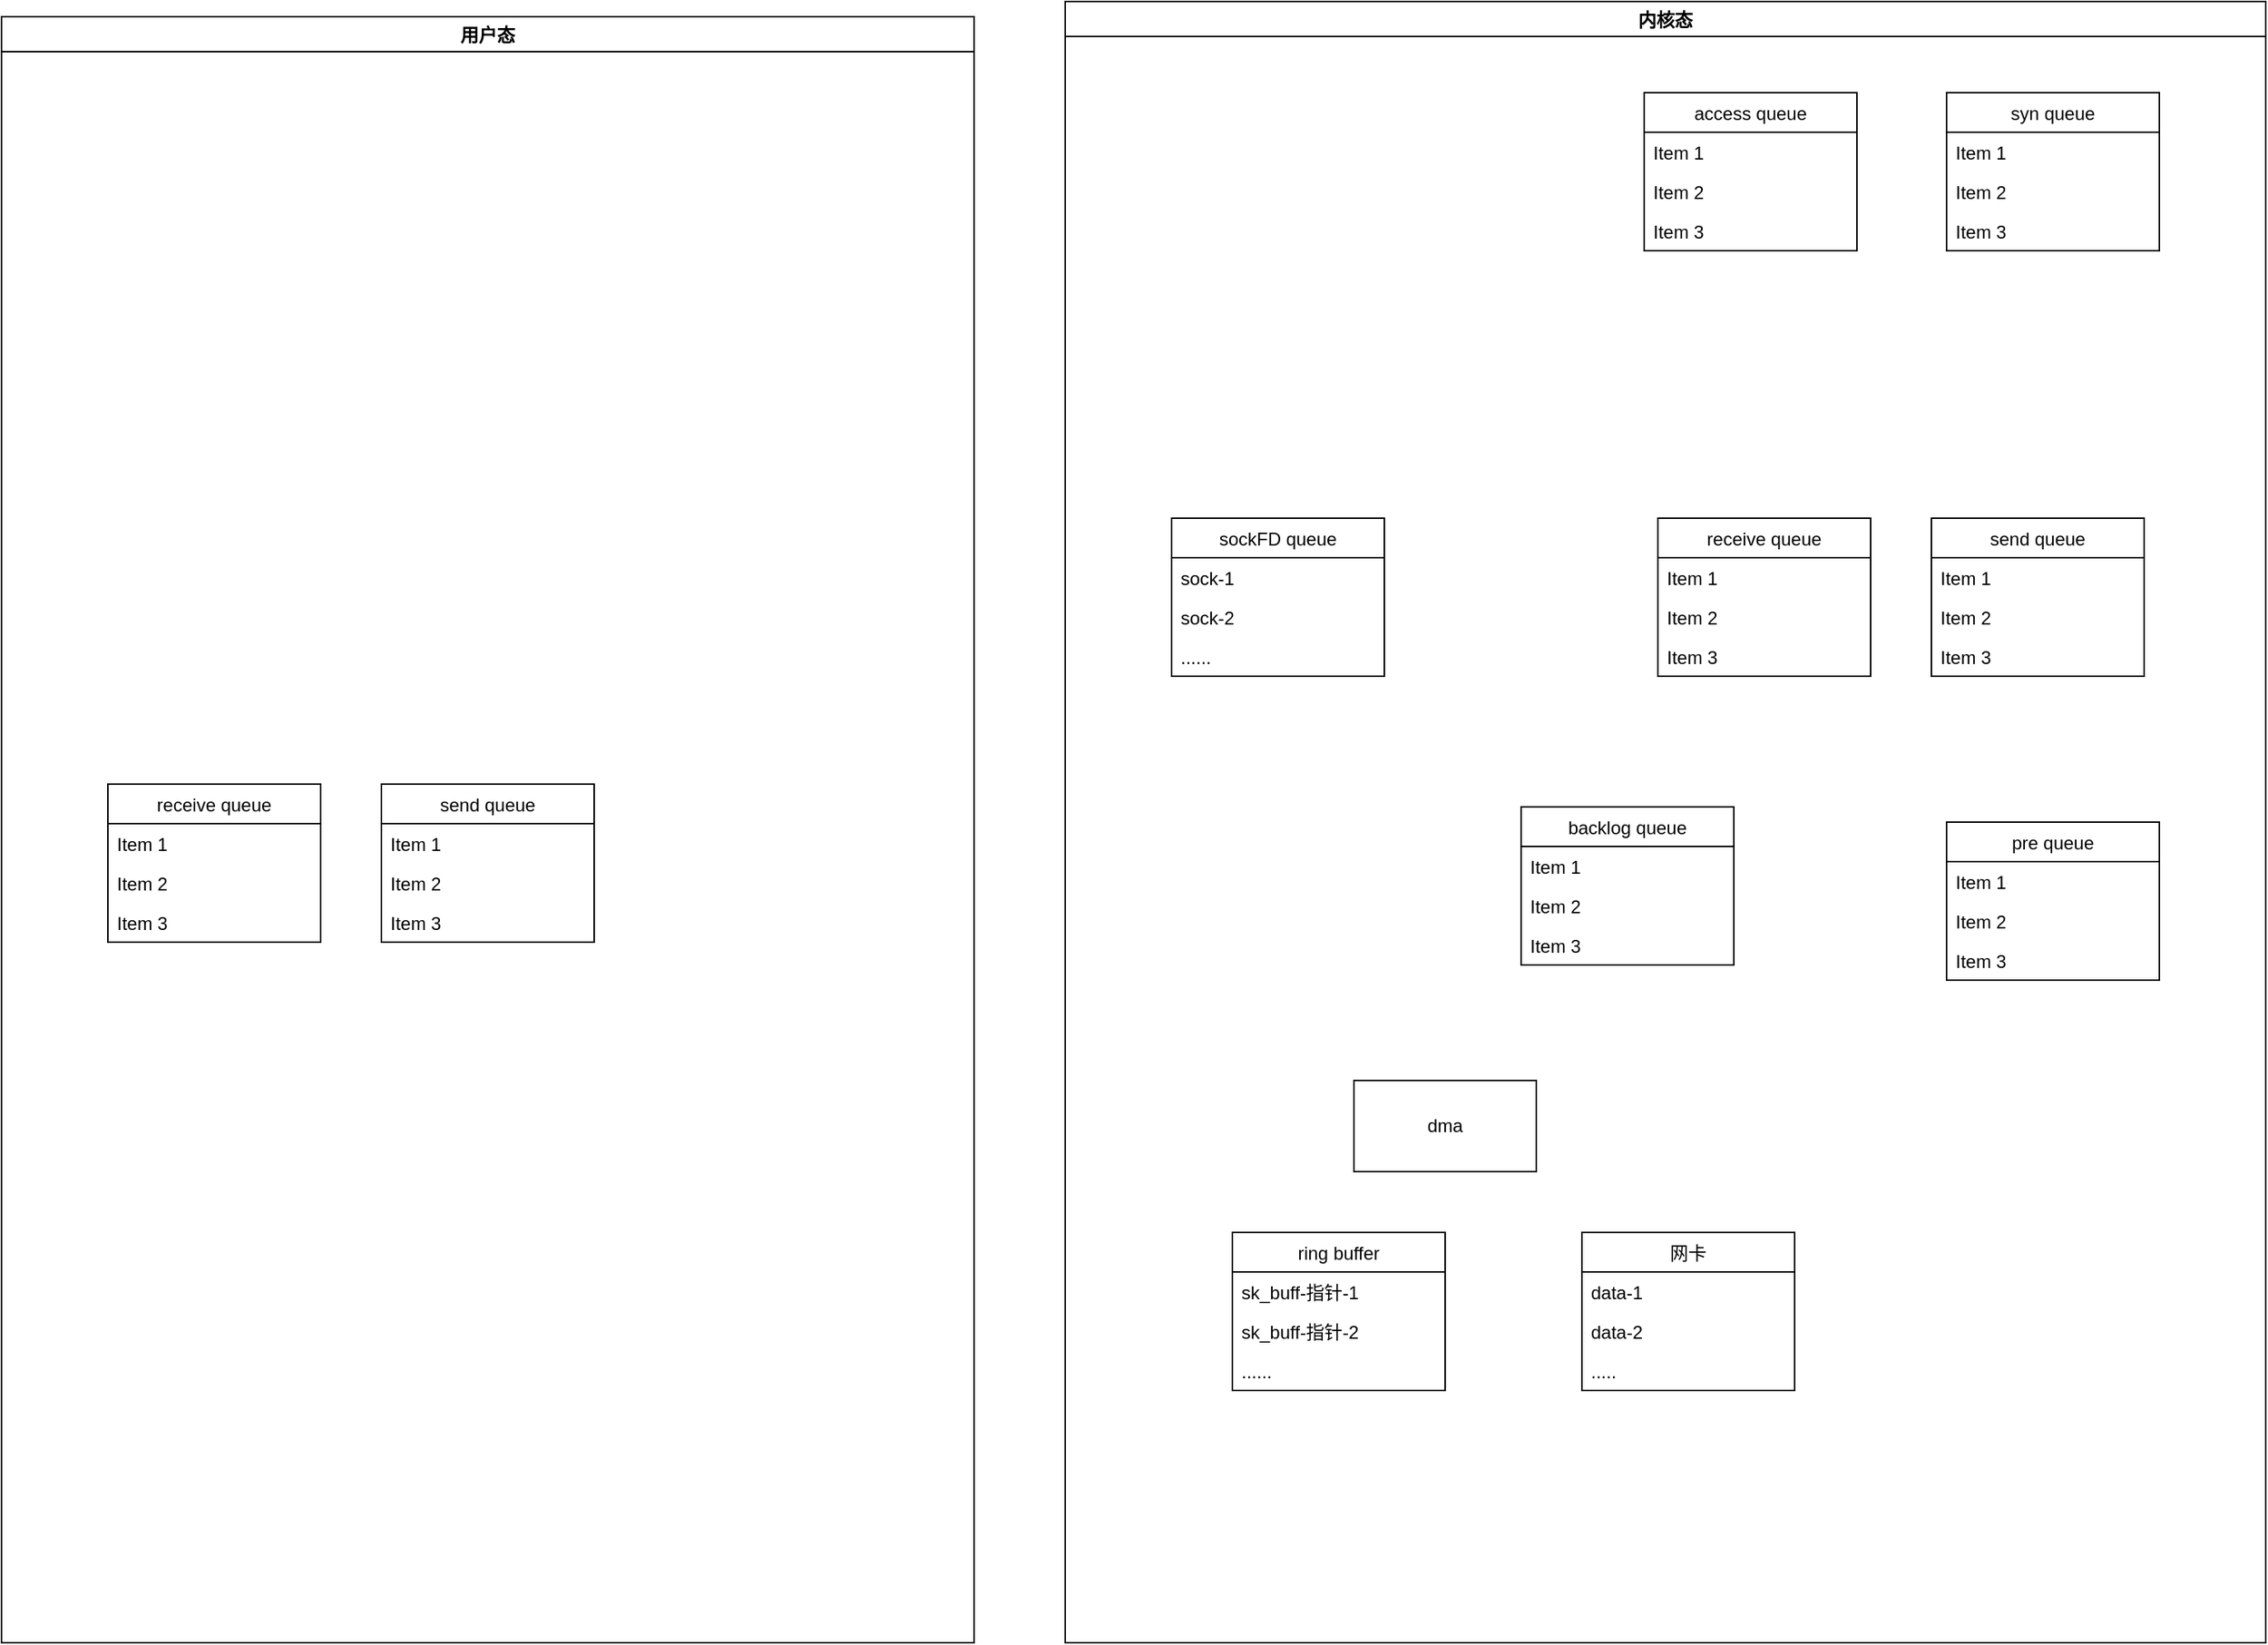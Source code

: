 <mxfile version="14.6.10" type="github">
  <diagram id="uX-Zt4zADZlC-fRpTF9n" name="Page-1">
    <mxGraphModel dx="2066" dy="1007" grid="1" gridSize="10" guides="1" tooltips="1" connect="1" arrows="1" fold="1" page="1" pageScale="1" pageWidth="827" pageHeight="1169" math="0" shadow="0">
      <root>
        <mxCell id="0" />
        <mxCell id="1" parent="0" />
        <mxCell id="-xEq3xmpEfC_BoTtB63_-9" value="receive queue" style="swimlane;fontStyle=0;childLayout=stackLayout;horizontal=1;startSize=26;fillColor=none;horizontalStack=0;resizeParent=1;resizeParentMax=0;resizeLast=0;collapsible=1;marginBottom=0;" vertex="1" parent="1">
          <mxGeometry x="160" y="585" width="140" height="104" as="geometry" />
        </mxCell>
        <mxCell id="-xEq3xmpEfC_BoTtB63_-10" value="Item 1" style="text;strokeColor=none;fillColor=none;align=left;verticalAlign=top;spacingLeft=4;spacingRight=4;overflow=hidden;rotatable=0;points=[[0,0.5],[1,0.5]];portConstraint=eastwest;" vertex="1" parent="-xEq3xmpEfC_BoTtB63_-9">
          <mxGeometry y="26" width="140" height="26" as="geometry" />
        </mxCell>
        <mxCell id="-xEq3xmpEfC_BoTtB63_-11" value="Item 2" style="text;strokeColor=none;fillColor=none;align=left;verticalAlign=top;spacingLeft=4;spacingRight=4;overflow=hidden;rotatable=0;points=[[0,0.5],[1,0.5]];portConstraint=eastwest;" vertex="1" parent="-xEq3xmpEfC_BoTtB63_-9">
          <mxGeometry y="52" width="140" height="26" as="geometry" />
        </mxCell>
        <mxCell id="-xEq3xmpEfC_BoTtB63_-12" value="Item 3" style="text;strokeColor=none;fillColor=none;align=left;verticalAlign=top;spacingLeft=4;spacingRight=4;overflow=hidden;rotatable=0;points=[[0,0.5],[1,0.5]];portConstraint=eastwest;" vertex="1" parent="-xEq3xmpEfC_BoTtB63_-9">
          <mxGeometry y="78" width="140" height="26" as="geometry" />
        </mxCell>
        <mxCell id="-xEq3xmpEfC_BoTtB63_-13" value="send queue" style="swimlane;fontStyle=0;childLayout=stackLayout;horizontal=1;startSize=26;fillColor=none;horizontalStack=0;resizeParent=1;resizeParentMax=0;resizeLast=0;collapsible=1;marginBottom=0;" vertex="1" parent="1">
          <mxGeometry x="340" y="585" width="140" height="104" as="geometry" />
        </mxCell>
        <mxCell id="-xEq3xmpEfC_BoTtB63_-14" value="Item 1" style="text;strokeColor=none;fillColor=none;align=left;verticalAlign=top;spacingLeft=4;spacingRight=4;overflow=hidden;rotatable=0;points=[[0,0.5],[1,0.5]];portConstraint=eastwest;" vertex="1" parent="-xEq3xmpEfC_BoTtB63_-13">
          <mxGeometry y="26" width="140" height="26" as="geometry" />
        </mxCell>
        <mxCell id="-xEq3xmpEfC_BoTtB63_-15" value="Item 2" style="text;strokeColor=none;fillColor=none;align=left;verticalAlign=top;spacingLeft=4;spacingRight=4;overflow=hidden;rotatable=0;points=[[0,0.5],[1,0.5]];portConstraint=eastwest;" vertex="1" parent="-xEq3xmpEfC_BoTtB63_-13">
          <mxGeometry y="52" width="140" height="26" as="geometry" />
        </mxCell>
        <mxCell id="-xEq3xmpEfC_BoTtB63_-16" value="Item 3" style="text;strokeColor=none;fillColor=none;align=left;verticalAlign=top;spacingLeft=4;spacingRight=4;overflow=hidden;rotatable=0;points=[[0,0.5],[1,0.5]];portConstraint=eastwest;" vertex="1" parent="-xEq3xmpEfC_BoTtB63_-13">
          <mxGeometry y="78" width="140" height="26" as="geometry" />
        </mxCell>
        <mxCell id="-xEq3xmpEfC_BoTtB63_-34" value="内核态" style="swimlane;" vertex="1" parent="1">
          <mxGeometry x="790" y="70" width="790" height="1080" as="geometry" />
        </mxCell>
        <mxCell id="-xEq3xmpEfC_BoTtB63_-1" value="access queue" style="swimlane;fontStyle=0;childLayout=stackLayout;horizontal=1;startSize=26;fillColor=none;horizontalStack=0;resizeParent=1;resizeParentMax=0;resizeLast=0;collapsible=1;marginBottom=0;" vertex="1" parent="-xEq3xmpEfC_BoTtB63_-34">
          <mxGeometry x="381" y="60" width="140" height="104" as="geometry" />
        </mxCell>
        <mxCell id="-xEq3xmpEfC_BoTtB63_-2" value="Item 1" style="text;strokeColor=none;fillColor=none;align=left;verticalAlign=top;spacingLeft=4;spacingRight=4;overflow=hidden;rotatable=0;points=[[0,0.5],[1,0.5]];portConstraint=eastwest;" vertex="1" parent="-xEq3xmpEfC_BoTtB63_-1">
          <mxGeometry y="26" width="140" height="26" as="geometry" />
        </mxCell>
        <mxCell id="-xEq3xmpEfC_BoTtB63_-3" value="Item 2" style="text;strokeColor=none;fillColor=none;align=left;verticalAlign=top;spacingLeft=4;spacingRight=4;overflow=hidden;rotatable=0;points=[[0,0.5],[1,0.5]];portConstraint=eastwest;" vertex="1" parent="-xEq3xmpEfC_BoTtB63_-1">
          <mxGeometry y="52" width="140" height="26" as="geometry" />
        </mxCell>
        <mxCell id="-xEq3xmpEfC_BoTtB63_-4" value="Item 3" style="text;strokeColor=none;fillColor=none;align=left;verticalAlign=top;spacingLeft=4;spacingRight=4;overflow=hidden;rotatable=0;points=[[0,0.5],[1,0.5]];portConstraint=eastwest;" vertex="1" parent="-xEq3xmpEfC_BoTtB63_-1">
          <mxGeometry y="78" width="140" height="26" as="geometry" />
        </mxCell>
        <mxCell id="-xEq3xmpEfC_BoTtB63_-5" value="syn queue" style="swimlane;fontStyle=0;childLayout=stackLayout;horizontal=1;startSize=26;fillColor=none;horizontalStack=0;resizeParent=1;resizeParentMax=0;resizeLast=0;collapsible=1;marginBottom=0;" vertex="1" parent="-xEq3xmpEfC_BoTtB63_-34">
          <mxGeometry x="580" y="60" width="140" height="104" as="geometry" />
        </mxCell>
        <mxCell id="-xEq3xmpEfC_BoTtB63_-6" value="Item 1" style="text;strokeColor=none;fillColor=none;align=left;verticalAlign=top;spacingLeft=4;spacingRight=4;overflow=hidden;rotatable=0;points=[[0,0.5],[1,0.5]];portConstraint=eastwest;" vertex="1" parent="-xEq3xmpEfC_BoTtB63_-5">
          <mxGeometry y="26" width="140" height="26" as="geometry" />
        </mxCell>
        <mxCell id="-xEq3xmpEfC_BoTtB63_-7" value="Item 2" style="text;strokeColor=none;fillColor=none;align=left;verticalAlign=top;spacingLeft=4;spacingRight=4;overflow=hidden;rotatable=0;points=[[0,0.5],[1,0.5]];portConstraint=eastwest;" vertex="1" parent="-xEq3xmpEfC_BoTtB63_-5">
          <mxGeometry y="52" width="140" height="26" as="geometry" />
        </mxCell>
        <mxCell id="-xEq3xmpEfC_BoTtB63_-8" value="Item 3" style="text;strokeColor=none;fillColor=none;align=left;verticalAlign=top;spacingLeft=4;spacingRight=4;overflow=hidden;rotatable=0;points=[[0,0.5],[1,0.5]];portConstraint=eastwest;" vertex="1" parent="-xEq3xmpEfC_BoTtB63_-5">
          <mxGeometry y="78" width="140" height="26" as="geometry" />
        </mxCell>
        <mxCell id="-xEq3xmpEfC_BoTtB63_-35" value="receive queue" style="swimlane;fontStyle=0;childLayout=stackLayout;horizontal=1;startSize=26;fillColor=none;horizontalStack=0;resizeParent=1;resizeParentMax=0;resizeLast=0;collapsible=1;marginBottom=0;" vertex="1" parent="-xEq3xmpEfC_BoTtB63_-34">
          <mxGeometry x="390" y="340" width="140" height="104" as="geometry" />
        </mxCell>
        <mxCell id="-xEq3xmpEfC_BoTtB63_-36" value="Item 1" style="text;strokeColor=none;fillColor=none;align=left;verticalAlign=top;spacingLeft=4;spacingRight=4;overflow=hidden;rotatable=0;points=[[0,0.5],[1,0.5]];portConstraint=eastwest;" vertex="1" parent="-xEq3xmpEfC_BoTtB63_-35">
          <mxGeometry y="26" width="140" height="26" as="geometry" />
        </mxCell>
        <mxCell id="-xEq3xmpEfC_BoTtB63_-37" value="Item 2" style="text;strokeColor=none;fillColor=none;align=left;verticalAlign=top;spacingLeft=4;spacingRight=4;overflow=hidden;rotatable=0;points=[[0,0.5],[1,0.5]];portConstraint=eastwest;" vertex="1" parent="-xEq3xmpEfC_BoTtB63_-35">
          <mxGeometry y="52" width="140" height="26" as="geometry" />
        </mxCell>
        <mxCell id="-xEq3xmpEfC_BoTtB63_-38" value="Item 3" style="text;strokeColor=none;fillColor=none;align=left;verticalAlign=top;spacingLeft=4;spacingRight=4;overflow=hidden;rotatable=0;points=[[0,0.5],[1,0.5]];portConstraint=eastwest;" vertex="1" parent="-xEq3xmpEfC_BoTtB63_-35">
          <mxGeometry y="78" width="140" height="26" as="geometry" />
        </mxCell>
        <mxCell id="-xEq3xmpEfC_BoTtB63_-39" value="send queue" style="swimlane;fontStyle=0;childLayout=stackLayout;horizontal=1;startSize=26;fillColor=none;horizontalStack=0;resizeParent=1;resizeParentMax=0;resizeLast=0;collapsible=1;marginBottom=0;" vertex="1" parent="-xEq3xmpEfC_BoTtB63_-34">
          <mxGeometry x="570" y="340" width="140" height="104" as="geometry" />
        </mxCell>
        <mxCell id="-xEq3xmpEfC_BoTtB63_-40" value="Item 1" style="text;strokeColor=none;fillColor=none;align=left;verticalAlign=top;spacingLeft=4;spacingRight=4;overflow=hidden;rotatable=0;points=[[0,0.5],[1,0.5]];portConstraint=eastwest;" vertex="1" parent="-xEq3xmpEfC_BoTtB63_-39">
          <mxGeometry y="26" width="140" height="26" as="geometry" />
        </mxCell>
        <mxCell id="-xEq3xmpEfC_BoTtB63_-41" value="Item 2" style="text;strokeColor=none;fillColor=none;align=left;verticalAlign=top;spacingLeft=4;spacingRight=4;overflow=hidden;rotatable=0;points=[[0,0.5],[1,0.5]];portConstraint=eastwest;" vertex="1" parent="-xEq3xmpEfC_BoTtB63_-39">
          <mxGeometry y="52" width="140" height="26" as="geometry" />
        </mxCell>
        <mxCell id="-xEq3xmpEfC_BoTtB63_-42" value="Item 3" style="text;strokeColor=none;fillColor=none;align=left;verticalAlign=top;spacingLeft=4;spacingRight=4;overflow=hidden;rotatable=0;points=[[0,0.5],[1,0.5]];portConstraint=eastwest;" vertex="1" parent="-xEq3xmpEfC_BoTtB63_-39">
          <mxGeometry y="78" width="140" height="26" as="geometry" />
        </mxCell>
        <mxCell id="-xEq3xmpEfC_BoTtB63_-21" value="pre queue" style="swimlane;fontStyle=0;childLayout=stackLayout;horizontal=1;startSize=26;fillColor=none;horizontalStack=0;resizeParent=1;resizeParentMax=0;resizeLast=0;collapsible=1;marginBottom=0;" vertex="1" parent="-xEq3xmpEfC_BoTtB63_-34">
          <mxGeometry x="580" y="540" width="140" height="104" as="geometry" />
        </mxCell>
        <mxCell id="-xEq3xmpEfC_BoTtB63_-22" value="Item 1" style="text;strokeColor=none;fillColor=none;align=left;verticalAlign=top;spacingLeft=4;spacingRight=4;overflow=hidden;rotatable=0;points=[[0,0.5],[1,0.5]];portConstraint=eastwest;" vertex="1" parent="-xEq3xmpEfC_BoTtB63_-21">
          <mxGeometry y="26" width="140" height="26" as="geometry" />
        </mxCell>
        <mxCell id="-xEq3xmpEfC_BoTtB63_-23" value="Item 2" style="text;strokeColor=none;fillColor=none;align=left;verticalAlign=top;spacingLeft=4;spacingRight=4;overflow=hidden;rotatable=0;points=[[0,0.5],[1,0.5]];portConstraint=eastwest;" vertex="1" parent="-xEq3xmpEfC_BoTtB63_-21">
          <mxGeometry y="52" width="140" height="26" as="geometry" />
        </mxCell>
        <mxCell id="-xEq3xmpEfC_BoTtB63_-24" value="Item 3" style="text;strokeColor=none;fillColor=none;align=left;verticalAlign=top;spacingLeft=4;spacingRight=4;overflow=hidden;rotatable=0;points=[[0,0.5],[1,0.5]];portConstraint=eastwest;" vertex="1" parent="-xEq3xmpEfC_BoTtB63_-21">
          <mxGeometry y="78" width="140" height="26" as="geometry" />
        </mxCell>
        <mxCell id="-xEq3xmpEfC_BoTtB63_-17" value="backlog queue" style="swimlane;fontStyle=0;childLayout=stackLayout;horizontal=1;startSize=26;fillColor=none;horizontalStack=0;resizeParent=1;resizeParentMax=0;resizeLast=0;collapsible=1;marginBottom=0;" vertex="1" parent="-xEq3xmpEfC_BoTtB63_-34">
          <mxGeometry x="300" y="530" width="140" height="104" as="geometry" />
        </mxCell>
        <mxCell id="-xEq3xmpEfC_BoTtB63_-18" value="Item 1" style="text;strokeColor=none;fillColor=none;align=left;verticalAlign=top;spacingLeft=4;spacingRight=4;overflow=hidden;rotatable=0;points=[[0,0.5],[1,0.5]];portConstraint=eastwest;" vertex="1" parent="-xEq3xmpEfC_BoTtB63_-17">
          <mxGeometry y="26" width="140" height="26" as="geometry" />
        </mxCell>
        <mxCell id="-xEq3xmpEfC_BoTtB63_-19" value="Item 2" style="text;strokeColor=none;fillColor=none;align=left;verticalAlign=top;spacingLeft=4;spacingRight=4;overflow=hidden;rotatable=0;points=[[0,0.5],[1,0.5]];portConstraint=eastwest;" vertex="1" parent="-xEq3xmpEfC_BoTtB63_-17">
          <mxGeometry y="52" width="140" height="26" as="geometry" />
        </mxCell>
        <mxCell id="-xEq3xmpEfC_BoTtB63_-20" value="Item 3" style="text;strokeColor=none;fillColor=none;align=left;verticalAlign=top;spacingLeft=4;spacingRight=4;overflow=hidden;rotatable=0;points=[[0,0.5],[1,0.5]];portConstraint=eastwest;" vertex="1" parent="-xEq3xmpEfC_BoTtB63_-17">
          <mxGeometry y="78" width="140" height="26" as="geometry" />
        </mxCell>
        <mxCell id="-xEq3xmpEfC_BoTtB63_-33" value="dma" style="rounded=0;whiteSpace=wrap;html=1;" vertex="1" parent="-xEq3xmpEfC_BoTtB63_-34">
          <mxGeometry x="190" y="710" width="120" height="60" as="geometry" />
        </mxCell>
        <mxCell id="-xEq3xmpEfC_BoTtB63_-25" value="ring buffer" style="swimlane;fontStyle=0;childLayout=stackLayout;horizontal=1;startSize=26;fillColor=none;horizontalStack=0;resizeParent=1;resizeParentMax=0;resizeLast=0;collapsible=1;marginBottom=0;" vertex="1" parent="-xEq3xmpEfC_BoTtB63_-34">
          <mxGeometry x="110" y="810" width="140" height="104" as="geometry" />
        </mxCell>
        <mxCell id="-xEq3xmpEfC_BoTtB63_-26" value="sk_buff-指针-1" style="text;strokeColor=none;fillColor=none;align=left;verticalAlign=top;spacingLeft=4;spacingRight=4;overflow=hidden;rotatable=0;points=[[0,0.5],[1,0.5]];portConstraint=eastwest;" vertex="1" parent="-xEq3xmpEfC_BoTtB63_-25">
          <mxGeometry y="26" width="140" height="26" as="geometry" />
        </mxCell>
        <mxCell id="-xEq3xmpEfC_BoTtB63_-27" value="sk_buff-指针-2" style="text;strokeColor=none;fillColor=none;align=left;verticalAlign=top;spacingLeft=4;spacingRight=4;overflow=hidden;rotatable=0;points=[[0,0.5],[1,0.5]];portConstraint=eastwest;" vertex="1" parent="-xEq3xmpEfC_BoTtB63_-25">
          <mxGeometry y="52" width="140" height="26" as="geometry" />
        </mxCell>
        <mxCell id="-xEq3xmpEfC_BoTtB63_-28" value="......" style="text;strokeColor=none;fillColor=none;align=left;verticalAlign=top;spacingLeft=4;spacingRight=4;overflow=hidden;rotatable=0;points=[[0,0.5],[1,0.5]];portConstraint=eastwest;" vertex="1" parent="-xEq3xmpEfC_BoTtB63_-25">
          <mxGeometry y="78" width="140" height="26" as="geometry" />
        </mxCell>
        <mxCell id="-xEq3xmpEfC_BoTtB63_-29" value="网卡" style="swimlane;fontStyle=0;childLayout=stackLayout;horizontal=1;startSize=26;fillColor=none;horizontalStack=0;resizeParent=1;resizeParentMax=0;resizeLast=0;collapsible=1;marginBottom=0;" vertex="1" parent="-xEq3xmpEfC_BoTtB63_-34">
          <mxGeometry x="340" y="810" width="140" height="104" as="geometry" />
        </mxCell>
        <mxCell id="-xEq3xmpEfC_BoTtB63_-30" value="data-1" style="text;strokeColor=none;fillColor=none;align=left;verticalAlign=top;spacingLeft=4;spacingRight=4;overflow=hidden;rotatable=0;points=[[0,0.5],[1,0.5]];portConstraint=eastwest;" vertex="1" parent="-xEq3xmpEfC_BoTtB63_-29">
          <mxGeometry y="26" width="140" height="26" as="geometry" />
        </mxCell>
        <mxCell id="-xEq3xmpEfC_BoTtB63_-31" value="data-2" style="text;strokeColor=none;fillColor=none;align=left;verticalAlign=top;spacingLeft=4;spacingRight=4;overflow=hidden;rotatable=0;points=[[0,0.5],[1,0.5]];portConstraint=eastwest;" vertex="1" parent="-xEq3xmpEfC_BoTtB63_-29">
          <mxGeometry y="52" width="140" height="26" as="geometry" />
        </mxCell>
        <mxCell id="-xEq3xmpEfC_BoTtB63_-32" value="....." style="text;strokeColor=none;fillColor=none;align=left;verticalAlign=top;spacingLeft=4;spacingRight=4;overflow=hidden;rotatable=0;points=[[0,0.5],[1,0.5]];portConstraint=eastwest;" vertex="1" parent="-xEq3xmpEfC_BoTtB63_-29">
          <mxGeometry y="78" width="140" height="26" as="geometry" />
        </mxCell>
        <mxCell id="-xEq3xmpEfC_BoTtB63_-48" value="sockFD queue" style="swimlane;fontStyle=0;childLayout=stackLayout;horizontal=1;startSize=26;fillColor=none;horizontalStack=0;resizeParent=1;resizeParentMax=0;resizeLast=0;collapsible=1;marginBottom=0;" vertex="1" parent="-xEq3xmpEfC_BoTtB63_-34">
          <mxGeometry x="70" y="340" width="140" height="104" as="geometry" />
        </mxCell>
        <mxCell id="-xEq3xmpEfC_BoTtB63_-49" value="sock-1" style="text;strokeColor=none;fillColor=none;align=left;verticalAlign=top;spacingLeft=4;spacingRight=4;overflow=hidden;rotatable=0;points=[[0,0.5],[1,0.5]];portConstraint=eastwest;" vertex="1" parent="-xEq3xmpEfC_BoTtB63_-48">
          <mxGeometry y="26" width="140" height="26" as="geometry" />
        </mxCell>
        <mxCell id="-xEq3xmpEfC_BoTtB63_-50" value="sock-2" style="text;strokeColor=none;fillColor=none;align=left;verticalAlign=top;spacingLeft=4;spacingRight=4;overflow=hidden;rotatable=0;points=[[0,0.5],[1,0.5]];portConstraint=eastwest;" vertex="1" parent="-xEq3xmpEfC_BoTtB63_-48">
          <mxGeometry y="52" width="140" height="26" as="geometry" />
        </mxCell>
        <mxCell id="-xEq3xmpEfC_BoTtB63_-51" value="......" style="text;strokeColor=none;fillColor=none;align=left;verticalAlign=top;spacingLeft=4;spacingRight=4;overflow=hidden;rotatable=0;points=[[0,0.5],[1,0.5]];portConstraint=eastwest;" vertex="1" parent="-xEq3xmpEfC_BoTtB63_-48">
          <mxGeometry y="78" width="140" height="26" as="geometry" />
        </mxCell>
        <mxCell id="-xEq3xmpEfC_BoTtB63_-47" value="用户态" style="swimlane;" vertex="1" parent="1">
          <mxGeometry x="90" y="80" width="640" height="1070" as="geometry" />
        </mxCell>
      </root>
    </mxGraphModel>
  </diagram>
</mxfile>
